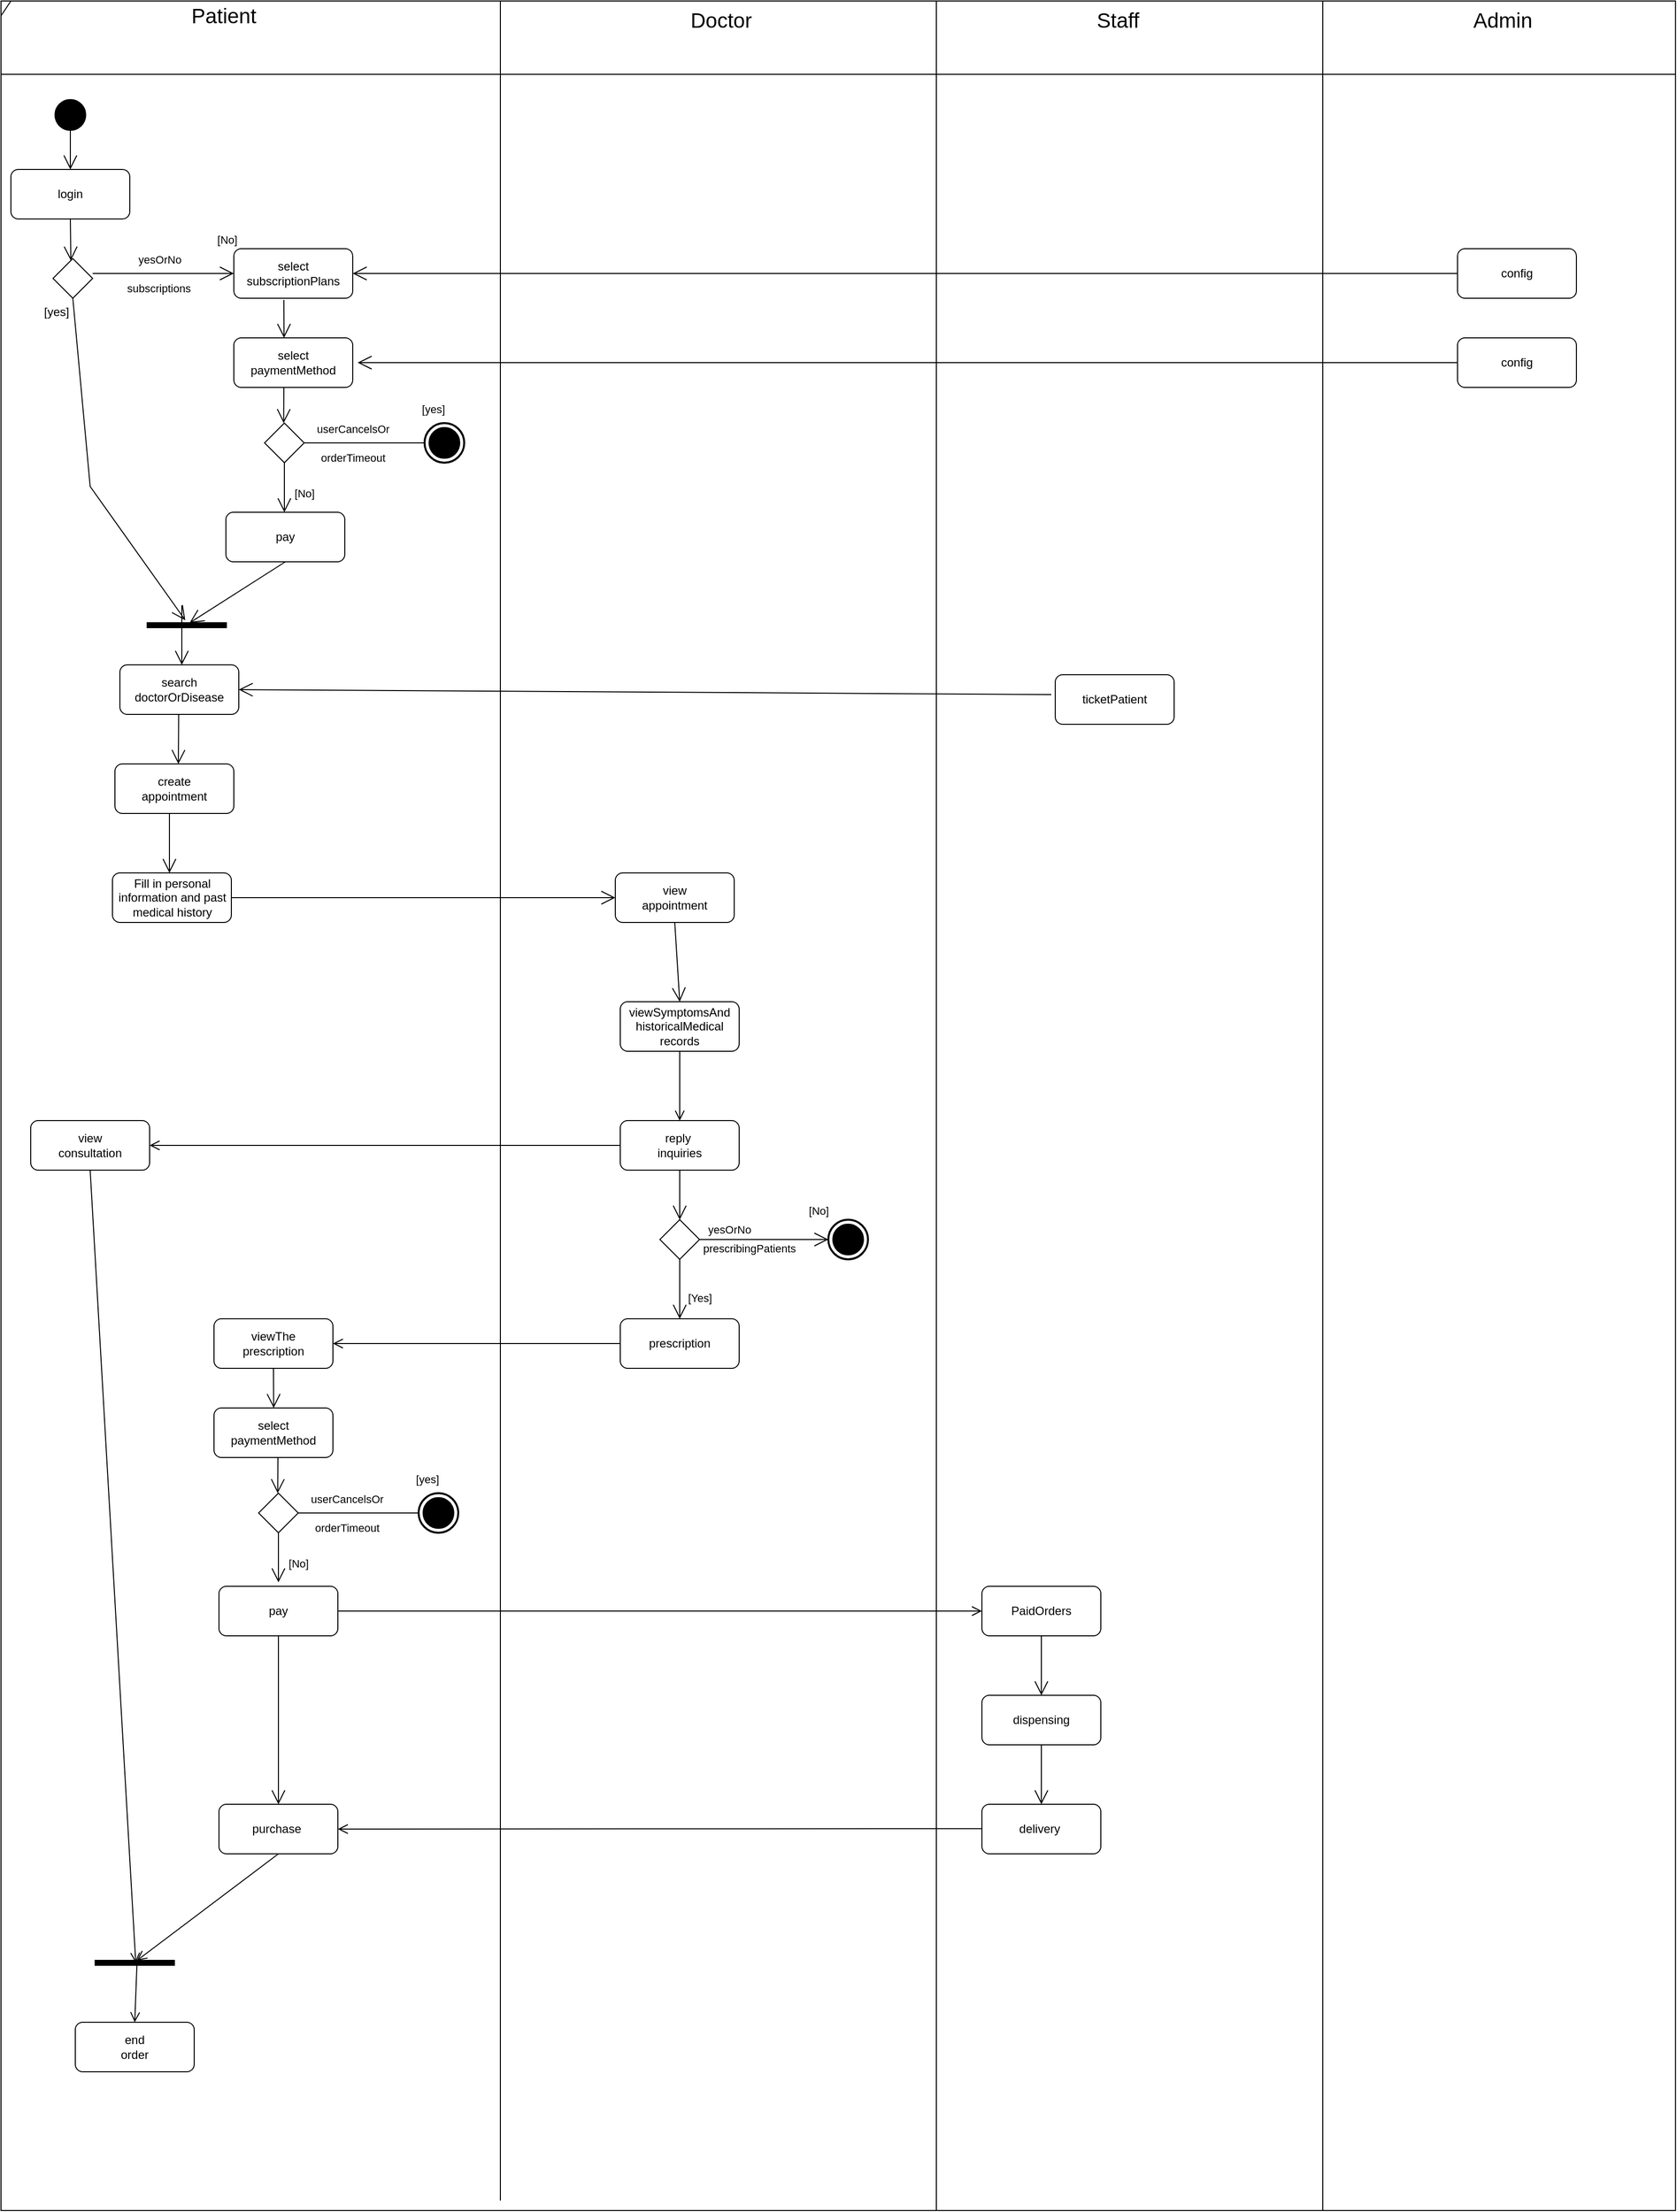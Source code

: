 <mxfile version="20.7.2" type="device"><diagram id="QvW35SnmvvudMFi4s6C6" name="page-1"><mxGraphModel dx="1643" dy="1849" grid="1" gridSize="10" guides="1" tooltips="1" connect="1" arrows="1" fold="1" page="1" pageScale="1" pageWidth="827" pageHeight="1169" math="0" shadow="0"><root><mxCell id="0"/><mxCell id="1" parent="0"/><mxCell id="pbCAPlPlWJSM7yvRWdm--2" value="" style="shape=ellipse;html=1;fillColor=strokeColor;strokeWidth=2;verticalLabelPosition=bottom;verticalAlignment=top;perimeter=ellipsePerimeter;" parent="1" vertex="1"><mxGeometry x="525" y="-610" width="30" height="30" as="geometry"/></mxCell><mxCell id="pbCAPlPlWJSM7yvRWdm--3" value="login" style="shape=rect;html=1;rounded=1;whiteSpace=wrap;align=center;" parent="1" vertex="1"><mxGeometry x="480" y="-540" width="120" height="50" as="geometry"/></mxCell><mxCell id="pbCAPlPlWJSM7yvRWdm--4" style="edgeStyle=orthogonalEdgeStyle;rounded=0;orthogonalLoop=1;jettySize=auto;html=1;exitX=0.5;exitY=1;exitDx=0;exitDy=0;" parent="1" source="pbCAPlPlWJSM7yvRWdm--3" target="pbCAPlPlWJSM7yvRWdm--3" edge="1"><mxGeometry relative="1" as="geometry"/></mxCell><mxCell id="pbCAPlPlWJSM7yvRWdm--15" value="" style="endArrow=open;endFill=1;endSize=12;html=1;rounded=0;exitX=0.5;exitY=1;exitDx=0;exitDy=0;entryX=0.5;entryY=0;entryDx=0;entryDy=0;" parent="1" source="pbCAPlPlWJSM7yvRWdm--2" target="pbCAPlPlWJSM7yvRWdm--3" edge="1"><mxGeometry width="160" relative="1" as="geometry"><mxPoint x="260" y="-420" as="sourcePoint"/><mxPoint x="420" y="-420" as="targetPoint"/></mxGeometry></mxCell><mxCell id="pbCAPlPlWJSM7yvRWdm--16" value="" style="endArrow=open;endFill=1;endSize=12;html=1;rounded=0;exitX=0.5;exitY=1;exitDx=0;exitDy=0;" parent="1" source="pbCAPlPlWJSM7yvRWdm--3" edge="1"><mxGeometry width="160" relative="1" as="geometry"><mxPoint x="297.5" y="-318" as="sourcePoint"/><mxPoint x="540.5" y="-448" as="targetPoint"/></mxGeometry></mxCell><mxCell id="pbCAPlPlWJSM7yvRWdm--23" value="" style="endArrow=open;endFill=1;endSize=12;html=1;rounded=0;" parent="1" edge="1"><mxGeometry width="160" relative="1" as="geometry"><mxPoint x="640" y="110" as="sourcePoint"/><mxPoint x="640" y="170" as="targetPoint"/></mxGeometry></mxCell><mxCell id="pbCAPlPlWJSM7yvRWdm--24" value="&lt;div&gt;Fill in personal information and past medical history&lt;/div&gt;" style="shape=rect;html=1;rounded=1;whiteSpace=wrap;align=center;" parent="1" vertex="1"><mxGeometry x="582.5" y="170" width="120" height="50" as="geometry"/></mxCell><mxCell id="pbCAPlPlWJSM7yvRWdm--26" value="ticketPatient" style="shape=rect;html=1;rounded=1;whiteSpace=wrap;align=center;" parent="1" vertex="1"><mxGeometry x="1534" y="-30" width="120" height="50" as="geometry"/></mxCell><mxCell id="pbCAPlPlWJSM7yvRWdm--31" value="&lt;div&gt;viewSymptomsAnd historicalMedical records&lt;/div&gt;" style="shape=rect;html=1;rounded=1;whiteSpace=wrap;align=center;" parent="1" vertex="1"><mxGeometry x="1095" y="300" width="120" height="50" as="geometry"/></mxCell><mxCell id="pbCAPlPlWJSM7yvRWdm--32" value="&lt;div&gt;view&lt;/div&gt;&lt;div&gt;consultation&lt;/div&gt;" style="shape=rect;html=1;rounded=1;whiteSpace=wrap;align=center;" parent="1" vertex="1"><mxGeometry x="500" y="420" width="120" height="50" as="geometry"/></mxCell><mxCell id="pbCAPlPlWJSM7yvRWdm--33" value="" style="endArrow=open;startArrow=none;endFill=0;startFill=0;endSize=8;html=1;verticalAlign=bottom;labelBackgroundColor=none;strokeWidth=1;rounded=0;exitX=0.5;exitY=1;exitDx=0;exitDy=0;entryX=0.5;entryY=0;entryDx=0;entryDy=0;" parent="1" source="pbCAPlPlWJSM7yvRWdm--31" target="pbCAPlPlWJSM7yvRWdm--73" edge="1"><mxGeometry width="160" relative="1" as="geometry"><mxPoint x="737.5" y="335" as="sourcePoint"/><mxPoint x="1155" y="400" as="targetPoint"/></mxGeometry></mxCell><mxCell id="pbCAPlPlWJSM7yvRWdm--34" value="" style="endArrow=open;startArrow=none;endFill=0;startFill=0;endSize=8;html=1;verticalAlign=bottom;labelBackgroundColor=none;strokeWidth=1;rounded=0;exitX=0;exitY=0.5;exitDx=0;exitDy=0;entryX=1;entryY=0.5;entryDx=0;entryDy=0;" parent="1" source="pbCAPlPlWJSM7yvRWdm--73" target="pbCAPlPlWJSM7yvRWdm--32" edge="1"><mxGeometry width="160" relative="1" as="geometry"><mxPoint x="1095" y="475" as="sourcePoint"/><mxPoint x="1165" y="470" as="targetPoint"/></mxGeometry></mxCell><mxCell id="pbCAPlPlWJSM7yvRWdm--35" value="&lt;div&gt;viewThe&lt;/div&gt;&lt;div&gt;prescription&lt;/div&gt;" style="shape=rect;html=1;rounded=1;whiteSpace=wrap;align=center;" parent="1" vertex="1"><mxGeometry x="685" y="620" width="120" height="50" as="geometry"/></mxCell><mxCell id="pbCAPlPlWJSM7yvRWdm--37" value="" style="edgeStyle=elbowEdgeStyle;html=1;elbow=horizontal;align=right;verticalAlign=bottom;endArrow=none;rounded=0;labelBackgroundColor=none;startArrow=open;startSize=12;" parent="1" edge="1"><mxGeometry relative="1" as="geometry"><mxPoint x="745" y="670" as="targetPoint"/><mxPoint x="745.217" y="710" as="sourcePoint"/></mxGeometry></mxCell><mxCell id="pbCAPlPlWJSM7yvRWdm--48" value="" style="line;strokeWidth=1;fillColor=none;align=left;verticalAlign=middle;spacingTop=-1;spacingLeft=3;spacingRight=3;rotatable=0;labelPosition=right;points=[];portConstraint=eastwest;strokeColor=inherit;direction=south;" parent="1" vertex="1"><mxGeometry x="970" y="-710" width="8" height="2220" as="geometry"/></mxCell><mxCell id="pbCAPlPlWJSM7yvRWdm--49" value="" style="line;strokeWidth=1;fillColor=none;align=left;verticalAlign=middle;spacingTop=-1;spacingLeft=3;spacingRight=3;rotatable=0;labelPosition=right;points=[];portConstraint=eastwest;strokeColor=inherit;direction=south;" parent="1" vertex="1"><mxGeometry x="1410" y="-710" width="8" height="2230" as="geometry"/></mxCell><mxCell id="pbCAPlPlWJSM7yvRWdm--50" value="Doctor" style="text;strokeColor=none;fillColor=none;align=left;verticalAlign=top;spacingLeft=4;spacingRight=4;overflow=hidden;rotatable=0;points=[[0,0.5],[1,0.5]];portConstraint=eastwest;fontSize=21;" parent="1" vertex="1"><mxGeometry x="1160" y="-710" width="100" height="26" as="geometry"/></mxCell><mxCell id="pbCAPlPlWJSM7yvRWdm--51" value="Staff" style="text;strokeColor=none;fillColor=none;align=left;verticalAlign=top;spacingLeft=4;spacingRight=4;overflow=hidden;rotatable=0;points=[[0,0.5],[1,0.5]];portConstraint=eastwest;fontSize=21;" parent="1" vertex="1"><mxGeometry x="1570" y="-710" width="100" height="26" as="geometry"/></mxCell><mxCell id="pbCAPlPlWJSM7yvRWdm--60" value="pay" style="shape=rect;html=1;rounded=1;whiteSpace=wrap;align=center;" parent="1" vertex="1"><mxGeometry x="690" y="890" width="120" height="50" as="geometry"/></mxCell><mxCell id="pbCAPlPlWJSM7yvRWdm--61" value="PaidOrders" style="shape=rect;html=1;rounded=1;whiteSpace=wrap;align=center;" parent="1" vertex="1"><mxGeometry x="1460" y="890" width="120" height="50" as="geometry"/></mxCell><mxCell id="pbCAPlPlWJSM7yvRWdm--62" value="" style="endArrow=open;startArrow=none;endFill=0;startFill=0;endSize=8;html=1;verticalAlign=bottom;labelBackgroundColor=none;strokeWidth=1;rounded=0;exitX=1;exitY=0.5;exitDx=0;exitDy=0;entryX=0;entryY=0.5;entryDx=0;entryDy=0;" parent="1" source="pbCAPlPlWJSM7yvRWdm--60" target="pbCAPlPlWJSM7yvRWdm--61" edge="1"><mxGeometry width="160" relative="1" as="geometry"><mxPoint x="737.5" y="845" as="sourcePoint"/><mxPoint x="1495" y="845" as="targetPoint"/></mxGeometry></mxCell><mxCell id="pbCAPlPlWJSM7yvRWdm--63" value="" style="shape=rhombus;html=1;verticalLabelPosition=bottom;verticalAlignment=top;" parent="1" vertex="1"><mxGeometry x="1135" y="520" width="40" height="40" as="geometry"/></mxCell><mxCell id="pbCAPlPlWJSM7yvRWdm--64" value="" style="edgeStyle=elbowEdgeStyle;html=1;elbow=horizontal;align=right;verticalAlign=bottom;endArrow=none;rounded=0;labelBackgroundColor=none;startArrow=open;startSize=12;entryX=0.5;entryY=1;entryDx=0;entryDy=0;" parent="1" source="pbCAPlPlWJSM7yvRWdm--63" target="pbCAPlPlWJSM7yvRWdm--73" edge="1"><mxGeometry relative="1" as="geometry"><mxPoint x="1155" y="480" as="targetPoint"/></mxGeometry></mxCell><mxCell id="pbCAPlPlWJSM7yvRWdm--65" value="[No]" style="edgeStyle=elbowEdgeStyle;html=1;elbow=vertical;verticalAlign=bottom;endArrow=open;rounded=0;labelBackgroundColor=none;endSize=12;" parent="1" source="pbCAPlPlWJSM7yvRWdm--63" edge="1"><mxGeometry x="0.843" y="20" relative="1" as="geometry"><mxPoint x="1305" y="540" as="targetPoint"/><mxPoint as="offset"/></mxGeometry></mxCell><mxCell id="pbCAPlPlWJSM7yvRWdm--66" value="&lt;div&gt;&lt;span style=&quot;font-size: 11px;&quot;&gt;yesOrNo&lt;/span&gt;&lt;/div&gt;" style="edgeLabel;html=1;align=center;verticalAlign=middle;resizable=0;points=[];" parent="pbCAPlPlWJSM7yvRWdm--65" vertex="1" connectable="0"><mxGeometry x="-0.586" y="2" relative="1" as="geometry"><mxPoint x="3" y="-8" as="offset"/></mxGeometry></mxCell><mxCell id="pbCAPlPlWJSM7yvRWdm--67" value="&lt;div&gt;&lt;span style=&quot;font-size: 11px;&quot;&gt;prescribingPatients&lt;/span&gt;&lt;/div&gt;" style="edgeLabel;html=1;align=center;verticalAlign=middle;resizable=0;points=[];" parent="pbCAPlPlWJSM7yvRWdm--65" vertex="1" connectable="0"><mxGeometry x="-0.463" y="-4" relative="1" as="geometry"><mxPoint x="15" y="5" as="offset"/></mxGeometry></mxCell><mxCell id="pbCAPlPlWJSM7yvRWdm--68" value="[Yes]" style="edgeStyle=elbowEdgeStyle;html=1;elbow=vertical;verticalAlign=bottom;endArrow=open;rounded=0;labelBackgroundColor=none;endSize=12;exitX=0.5;exitY=1;exitDx=0;exitDy=0;entryX=0.5;entryY=0;entryDx=0;entryDy=0;" parent="1" source="pbCAPlPlWJSM7yvRWdm--63" target="pbCAPlPlWJSM7yvRWdm--70" edge="1"><mxGeometry x="0.6" y="20" relative="1" as="geometry"><mxPoint x="1155" y="610" as="targetPoint"/><mxPoint as="offset"/></mxGeometry></mxCell><mxCell id="pbCAPlPlWJSM7yvRWdm--69" value="" style="html=1;shape=mxgraph.sysml.actFinal;strokeWidth=2;verticalLabelPosition=bottom;verticalAlignment=top;" parent="1" vertex="1"><mxGeometry x="1305" y="520" width="40" height="40" as="geometry"/></mxCell><mxCell id="pbCAPlPlWJSM7yvRWdm--70" value="prescription" style="shape=rect;html=1;rounded=1;whiteSpace=wrap;align=center;" parent="1" vertex="1"><mxGeometry x="1095" y="620" width="120" height="50" as="geometry"/></mxCell><mxCell id="pbCAPlPlWJSM7yvRWdm--71" value="" style="endArrow=open;endFill=1;endSize=12;html=1;rounded=0;entryX=0.5;entryY=0;entryDx=0;entryDy=0;exitX=0.5;exitY=1;exitDx=0;exitDy=0;" parent="1" source="pbCAPlPlWJSM7yvRWdm--81" target="pbCAPlPlWJSM7yvRWdm--31" edge="1"><mxGeometry width="160" relative="1" as="geometry"><mxPoint x="662.5" y="310" as="sourcePoint"/><mxPoint x="672.5" y="320" as="targetPoint"/></mxGeometry></mxCell><mxCell id="pbCAPlPlWJSM7yvRWdm--72" value="" style="endArrow=open;startArrow=none;endFill=0;startFill=0;endSize=8;html=1;verticalAlign=bottom;labelBackgroundColor=none;strokeWidth=1;rounded=0;exitX=0;exitY=0.5;exitDx=0;exitDy=0;entryX=1;entryY=0.5;entryDx=0;entryDy=0;" parent="1" source="pbCAPlPlWJSM7yvRWdm--70" target="pbCAPlPlWJSM7yvRWdm--35" edge="1"><mxGeometry width="160" relative="1" as="geometry"><mxPoint x="1105" y="485" as="sourcePoint"/><mxPoint x="737.5" y="485" as="targetPoint"/></mxGeometry></mxCell><mxCell id="pbCAPlPlWJSM7yvRWdm--73" value="&lt;div&gt;reply&amp;nbsp;&lt;/div&gt;&lt;div&gt;inquiries&lt;/div&gt;" style="shape=rect;html=1;rounded=1;whiteSpace=wrap;align=center;" parent="1" vertex="1"><mxGeometry x="1095" y="420" width="120" height="50" as="geometry"/></mxCell><mxCell id="pbCAPlPlWJSM7yvRWdm--74" value="end&lt;br&gt;order" style="shape=rect;html=1;rounded=1;whiteSpace=wrap;align=center;" parent="1" vertex="1"><mxGeometry x="545" y="1330" width="120" height="50" as="geometry"/></mxCell><mxCell id="pbCAPlPlWJSM7yvRWdm--75" value="" style="html=1;points=[];perimeter=orthogonalPerimeter;fillColor=strokeColor;fontSize=21;rotation=90;" parent="1" vertex="1"><mxGeometry x="602.5" y="1230" width="5" height="80" as="geometry"/></mxCell><mxCell id="pbCAPlPlWJSM7yvRWdm--76" value="" style="endArrow=open;startArrow=none;endFill=0;startFill=0;endSize=8;html=1;verticalAlign=bottom;labelBackgroundColor=none;strokeWidth=1;rounded=0;exitX=0.5;exitY=1;exitDx=0;exitDy=0;entryX=0.038;entryY=0.473;entryDx=0;entryDy=0;entryPerimeter=0;" parent="1" source="xQk9-gsKC8i53oUVYNWh-26" target="pbCAPlPlWJSM7yvRWdm--75" edge="1"><mxGeometry width="160" relative="1" as="geometry"><mxPoint x="787.5" y="1125" as="sourcePoint"/><mxPoint x="1495" y="1125" as="targetPoint"/></mxGeometry></mxCell><mxCell id="pbCAPlPlWJSM7yvRWdm--77" value="" style="endArrow=open;startArrow=none;endFill=0;startFill=0;endSize=8;html=1;verticalAlign=bottom;labelBackgroundColor=none;strokeWidth=1;rounded=0;exitX=0.5;exitY=1;exitDx=0;exitDy=0;" parent="1" source="pbCAPlPlWJSM7yvRWdm--32" edge="1"><mxGeometry width="160" relative="1" as="geometry"><mxPoint x="1105" y="455" as="sourcePoint"/><mxPoint x="606" y="1270" as="targetPoint"/></mxGeometry></mxCell><mxCell id="pbCAPlPlWJSM7yvRWdm--78" value="" style="endArrow=open;startArrow=none;endFill=0;startFill=0;endSize=8;html=1;verticalAlign=bottom;labelBackgroundColor=none;strokeWidth=1;rounded=0;exitX=1.049;exitY=0.473;exitDx=0;exitDy=0;entryX=0.5;entryY=0;entryDx=0;entryDy=0;exitPerimeter=0;" parent="1" source="pbCAPlPlWJSM7yvRWdm--75" target="pbCAPlPlWJSM7yvRWdm--74" edge="1"><mxGeometry width="160" relative="1" as="geometry"><mxPoint x="785" y="1150" as="sourcePoint"/><mxPoint x="617.16" y="1277.69" as="targetPoint"/></mxGeometry></mxCell><mxCell id="pbCAPlPlWJSM7yvRWdm--79" value="" style="endArrow=open;endFill=1;endSize=12;html=1;rounded=0;entryX=1;entryY=0.5;entryDx=0;entryDy=0;" parent="1" edge="1" target="HXqMTmfbef0m7a2xJw_i-9"><mxGeometry width="160" relative="1" as="geometry"><mxPoint x="1530" y="-10" as="sourcePoint"/><mxPoint x="810" y="150" as="targetPoint"/></mxGeometry></mxCell><mxCell id="pbCAPlPlWJSM7yvRWdm--81" value="&lt;div&gt;view&lt;/div&gt;&lt;div&gt;appointment&lt;/div&gt;" style="shape=rect;html=1;rounded=1;whiteSpace=wrap;align=center;" parent="1" vertex="1"><mxGeometry x="1090" y="170" width="120" height="50" as="geometry"/></mxCell><mxCell id="pbCAPlPlWJSM7yvRWdm--82" value="" style="endArrow=open;endFill=1;endSize=12;html=1;rounded=0;entryX=0;entryY=0.5;entryDx=0;entryDy=0;exitX=1;exitY=0.5;exitDx=0;exitDy=0;" parent="1" source="pbCAPlPlWJSM7yvRWdm--24" target="pbCAPlPlWJSM7yvRWdm--81" edge="1"><mxGeometry width="160" relative="1" as="geometry"><mxPoint x="672.5" y="370.0" as="sourcePoint"/><mxPoint x="672.5" y="440.0" as="targetPoint"/></mxGeometry></mxCell><mxCell id="pbCAPlPlWJSM7yvRWdm--89" value="" style="shape=rhombus;html=1;verticalLabelPosition=bottom;verticalAlignment=top;" parent="1" vertex="1"><mxGeometry x="522.5" y="-450" width="40" height="40" as="geometry"/></mxCell><mxCell id="pbCAPlPlWJSM7yvRWdm--90" value="[No]" style="edgeStyle=elbowEdgeStyle;html=1;elbow=vertical;verticalAlign=bottom;endArrow=open;rounded=0;labelBackgroundColor=none;endSize=12;entryX=0;entryY=0.5;entryDx=0;entryDy=0;" parent="1" source="pbCAPlPlWJSM7yvRWdm--89" edge="1" target="pbCAPlPlWJSM7yvRWdm--94"><mxGeometry x="0.894" y="25" relative="1" as="geometry"><mxPoint x="692.5" y="-430" as="targetPoint"/><mxPoint as="offset"/><Array as="points"/></mxGeometry></mxCell><mxCell id="pbCAPlPlWJSM7yvRWdm--91" value="&lt;div&gt;&lt;span style=&quot;font-size: 11px;&quot;&gt;yesOrNo&lt;/span&gt;&lt;/div&gt;" style="edgeLabel;html=1;align=center;verticalAlign=middle;resizable=0;points=[];" parent="pbCAPlPlWJSM7yvRWdm--90" vertex="1" connectable="0"><mxGeometry x="-0.586" y="2" relative="1" as="geometry"><mxPoint x="38" y="-12" as="offset"/></mxGeometry></mxCell><mxCell id="pbCAPlPlWJSM7yvRWdm--92" value="&lt;span style=&quot;font-size: 11px;&quot;&gt;subscriptions&lt;/span&gt;" style="edgeLabel;html=1;align=center;verticalAlign=middle;resizable=0;points=[];" parent="pbCAPlPlWJSM7yvRWdm--90" vertex="1" connectable="0"><mxGeometry x="-0.463" y="-4" relative="1" as="geometry"><mxPoint x="28" y="11" as="offset"/></mxGeometry></mxCell><mxCell id="pbCAPlPlWJSM7yvRWdm--94" value="select&lt;br&gt;subscriptionPlans" style="shape=rect;html=1;rounded=1;whiteSpace=wrap;align=center;" parent="1" vertex="1"><mxGeometry x="705" y="-460" width="120" height="50" as="geometry"/></mxCell><mxCell id="HXqMTmfbef0m7a2xJw_i-1" value="pay" style="shape=rect;html=1;rounded=1;whiteSpace=wrap;align=center;" vertex="1" parent="1"><mxGeometry x="697" y="-194" width="120" height="50" as="geometry"/></mxCell><mxCell id="HXqMTmfbef0m7a2xJw_i-2" value="" style="shape=rhombus;html=1;verticalLabelPosition=bottom;verticalAlignment=top;" vertex="1" parent="1"><mxGeometry x="736" y="-284" width="40" height="40" as="geometry"/></mxCell><mxCell id="HXqMTmfbef0m7a2xJw_i-4" value="[yes]" style="edgeStyle=elbowEdgeStyle;html=1;elbow=vertical;verticalAlign=bottom;endArrow=open;rounded=0;labelBackgroundColor=none;endSize=12;entryX=1;entryY=0.5;entryDx=0;entryDy=0;entryPerimeter=0;" edge="1" parent="1" source="HXqMTmfbef0m7a2xJw_i-2" target="HXqMTmfbef0m7a2xJw_i-8"><mxGeometry x="0.609" y="25" relative="1" as="geometry"><mxPoint x="906" y="-264" as="targetPoint"/><mxPoint as="offset"/></mxGeometry></mxCell><mxCell id="HXqMTmfbef0m7a2xJw_i-5" value="&lt;div&gt;&lt;span style=&quot;font-size: 11px;&quot;&gt;userCancelsOr&lt;/span&gt;&lt;/div&gt;" style="edgeLabel;html=1;align=center;verticalAlign=middle;resizable=0;points=[];" vertex="1" connectable="0" parent="HXqMTmfbef0m7a2xJw_i-4"><mxGeometry x="-0.586" y="2" relative="1" as="geometry"><mxPoint x="15" y="-12" as="offset"/></mxGeometry></mxCell><mxCell id="HXqMTmfbef0m7a2xJw_i-6" value="&lt;div&gt;&lt;span style=&quot;font-size: 11px;&quot;&gt;or&lt;/span&gt;derTimeout&lt;/div&gt;" style="edgeLabel;html=1;align=center;verticalAlign=middle;resizable=0;points=[];" vertex="1" connectable="0" parent="HXqMTmfbef0m7a2xJw_i-4"><mxGeometry x="-0.463" y="-4" relative="1" as="geometry"><mxPoint x="5" y="11" as="offset"/></mxGeometry></mxCell><mxCell id="HXqMTmfbef0m7a2xJw_i-7" value="[No]" style="edgeStyle=elbowEdgeStyle;html=1;elbow=vertical;verticalAlign=bottom;endArrow=open;rounded=0;labelBackgroundColor=none;endSize=12;exitX=0.5;exitY=1;exitDx=0;exitDy=0;" edge="1" parent="1" source="HXqMTmfbef0m7a2xJw_i-2"><mxGeometry x="0.6" y="20" relative="1" as="geometry"><mxPoint x="756" y="-194" as="targetPoint"/><mxPoint as="offset"/></mxGeometry></mxCell><mxCell id="HXqMTmfbef0m7a2xJw_i-8" value="" style="html=1;shape=mxgraph.sysml.actFinal;strokeWidth=2;verticalLabelPosition=bottom;verticalAlignment=top;" vertex="1" parent="1"><mxGeometry x="897.5" y="-284" width="40" height="40" as="geometry"/></mxCell><mxCell id="HXqMTmfbef0m7a2xJw_i-9" value="search&lt;br&gt;doctorOrDisease" style="shape=rect;html=1;rounded=1;whiteSpace=wrap;align=center;" vertex="1" parent="1"><mxGeometry x="590" y="-40" width="120" height="50" as="geometry"/></mxCell><mxCell id="HXqMTmfbef0m7a2xJw_i-10" value="" style="html=1;points=[];perimeter=orthogonalPerimeter;fillColor=strokeColor;rotation=90;" vertex="1" parent="1"><mxGeometry x="655" y="-120" width="5" height="80" as="geometry"/></mxCell><mxCell id="HXqMTmfbef0m7a2xJw_i-11" value="" style="endArrow=open;endFill=1;endSize=12;html=1;rounded=0;entryX=-0.511;entryY=0.519;entryDx=0;entryDy=0;entryPerimeter=0;exitX=0.5;exitY=1;exitDx=0;exitDy=0;" edge="1" parent="1" source="pbCAPlPlWJSM7yvRWdm--89" target="HXqMTmfbef0m7a2xJw_i-10"><mxGeometry width="160" relative="1" as="geometry"><mxPoint x="910" y="-80" as="sourcePoint"/><mxPoint x="720.34" y="438.275" as="targetPoint"/><Array as="points"><mxPoint x="560" y="-220"/></Array></mxGeometry></mxCell><mxCell id="HXqMTmfbef0m7a2xJw_i-18" value="" style="endArrow=open;endFill=1;endSize=12;html=1;rounded=0;exitX=0.5;exitY=1;exitDx=0;exitDy=0;entryX=0.031;entryY=0.464;entryDx=0;entryDy=0;entryPerimeter=0;" edge="1" parent="1" source="HXqMTmfbef0m7a2xJw_i-1" target="HXqMTmfbef0m7a2xJw_i-10"><mxGeometry width="160" relative="1" as="geometry"><mxPoint x="557.5" y="-240" as="sourcePoint"/><mxPoint x="662.5" y="-90" as="targetPoint"/></mxGeometry></mxCell><mxCell id="HXqMTmfbef0m7a2xJw_i-22" value="[yes]" style="text;strokeColor=none;fillColor=none;align=left;verticalAlign=top;spacingLeft=4;spacingRight=4;overflow=hidden;rotatable=0;points=[[0,0.5],[1,0.5]];portConstraint=eastwest;" vertex="1" parent="1"><mxGeometry x="507.5" y="-410" width="100" height="26" as="geometry"/></mxCell><mxCell id="HXqMTmfbef0m7a2xJw_i-24" value="" style="endArrow=open;endFill=1;endSize=12;html=1;rounded=0;" edge="1" parent="1"><mxGeometry width="160" relative="1" as="geometry"><mxPoint x="652.5" y="-100.0" as="sourcePoint"/><mxPoint x="652.5" y="-40" as="targetPoint"/></mxGeometry></mxCell><mxCell id="HXqMTmfbef0m7a2xJw_i-27" value="" style="endArrow=open;endFill=1;endSize=12;html=1;rounded=0;" edge="1" parent="1"><mxGeometry width="160" relative="1" as="geometry"><mxPoint x="649.31" y="10.0" as="sourcePoint"/><mxPoint x="649" y="60" as="targetPoint"/></mxGeometry></mxCell><mxCell id="xQk9-gsKC8i53oUVYNWh-4" value="select&lt;br&gt;paymentMethod" style="shape=rect;html=1;rounded=1;whiteSpace=wrap;align=center;" vertex="1" parent="1"><mxGeometry x="705" y="-370" width="120" height="50" as="geometry"/></mxCell><mxCell id="xQk9-gsKC8i53oUVYNWh-7" value="" style="edgeStyle=elbowEdgeStyle;html=1;elbow=horizontal;align=right;verticalAlign=bottom;endArrow=none;rounded=0;labelBackgroundColor=none;startArrow=open;startSize=12;exitX=0.688;exitY=0.096;exitDx=0;exitDy=0;exitPerimeter=0;" edge="1" parent="1"><mxGeometry relative="1" as="geometry"><mxPoint x="756" y="-320" as="targetPoint"/><mxPoint x="755.26" y="-284.0" as="sourcePoint"/></mxGeometry></mxCell><mxCell id="xQk9-gsKC8i53oUVYNWh-8" value="" style="edgeStyle=elbowEdgeStyle;html=1;elbow=horizontal;align=right;verticalAlign=bottom;endArrow=none;rounded=0;labelBackgroundColor=none;startArrow=open;startSize=12;entryX=0.434;entryY=1.035;entryDx=0;entryDy=0;entryPerimeter=0;" edge="1" parent="1"><mxGeometry relative="1" as="geometry"><mxPoint x="755.74" y="-408.25" as="targetPoint"/><mxPoint x="755.66" y="-370" as="sourcePoint"/></mxGeometry></mxCell><mxCell id="xQk9-gsKC8i53oUVYNWh-9" value="create&lt;br&gt;appointment" style="shape=rect;html=1;rounded=1;whiteSpace=wrap;align=center;" vertex="1" parent="1"><mxGeometry x="585" y="60" width="120" height="50" as="geometry"/></mxCell><mxCell id="xQk9-gsKC8i53oUVYNWh-10" value="Admin " style="text;strokeColor=none;fillColor=none;align=left;verticalAlign=top;spacingLeft=4;spacingRight=4;overflow=hidden;rotatable=0;points=[[0,0.5],[1,0.5]];portConstraint=eastwest;fontSize=21;" vertex="1" parent="1"><mxGeometry x="1950" y="-710" width="100" height="26" as="geometry"/></mxCell><mxCell id="xQk9-gsKC8i53oUVYNWh-11" value="config" style="shape=rect;html=1;rounded=1;whiteSpace=wrap;align=center;" vertex="1" parent="1"><mxGeometry x="1940" y="-460" width="120" height="50" as="geometry"/></mxCell><mxCell id="xQk9-gsKC8i53oUVYNWh-12" value="" style="endArrow=open;endFill=1;endSize=12;html=1;rounded=0;exitX=0;exitY=0.5;exitDx=0;exitDy=0;entryX=1;entryY=0.5;entryDx=0;entryDy=0;" edge="1" parent="1" source="xQk9-gsKC8i53oUVYNWh-11" target="pbCAPlPlWJSM7yvRWdm--94"><mxGeometry width="160" relative="1" as="geometry"><mxPoint x="1905.18" y="-514.6" as="sourcePoint"/><mxPoint x="1040" y="-525" as="targetPoint"/></mxGeometry></mxCell><mxCell id="xQk9-gsKC8i53oUVYNWh-13" value="config" style="shape=rect;html=1;rounded=1;whiteSpace=wrap;align=center;" vertex="1" parent="1"><mxGeometry x="1940" y="-370" width="120" height="50" as="geometry"/></mxCell><mxCell id="xQk9-gsKC8i53oUVYNWh-14" value="" style="endArrow=open;endFill=1;endSize=12;html=1;rounded=0;exitX=0;exitY=0.5;exitDx=0;exitDy=0;" edge="1" parent="1" source="xQk9-gsKC8i53oUVYNWh-13"><mxGeometry width="160" relative="1" as="geometry"><mxPoint x="1905.18" y="-424.6" as="sourcePoint"/><mxPoint x="830" y="-345" as="targetPoint"/></mxGeometry></mxCell><mxCell id="xQk9-gsKC8i53oUVYNWh-15" value="" style="line;strokeWidth=1;fillColor=none;align=left;verticalAlign=middle;spacingTop=-1;spacingLeft=3;spacingRight=3;rotatable=0;labelPosition=right;points=[];portConstraint=eastwest;strokeColor=inherit;direction=south;" vertex="1" parent="1"><mxGeometry x="1800" y="-710" width="8" height="2230" as="geometry"/></mxCell><mxCell id="xQk9-gsKC8i53oUVYNWh-16" value="" style="shape=rhombus;html=1;verticalLabelPosition=bottom;verticalAlignment=top;" vertex="1" parent="1"><mxGeometry x="730" y="796" width="40" height="40" as="geometry"/></mxCell><mxCell id="xQk9-gsKC8i53oUVYNWh-17" value="[yes]" style="edgeStyle=elbowEdgeStyle;html=1;elbow=vertical;verticalAlign=bottom;endArrow=open;rounded=0;labelBackgroundColor=none;endSize=12;entryX=1;entryY=0.5;entryDx=0;entryDy=0;entryPerimeter=0;" edge="1" parent="1" source="xQk9-gsKC8i53oUVYNWh-16" target="xQk9-gsKC8i53oUVYNWh-21"><mxGeometry x="0.609" y="25" relative="1" as="geometry"><mxPoint x="900" y="816" as="targetPoint"/><mxPoint as="offset"/></mxGeometry></mxCell><mxCell id="xQk9-gsKC8i53oUVYNWh-18" value="&lt;div&gt;&lt;span style=&quot;font-size: 11px;&quot;&gt;userCancelsOr&lt;/span&gt;&lt;/div&gt;" style="edgeLabel;html=1;align=center;verticalAlign=middle;resizable=0;points=[];" vertex="1" connectable="0" parent="xQk9-gsKC8i53oUVYNWh-17"><mxGeometry x="-0.586" y="2" relative="1" as="geometry"><mxPoint x="15" y="-12" as="offset"/></mxGeometry></mxCell><mxCell id="xQk9-gsKC8i53oUVYNWh-19" value="&lt;div&gt;&lt;span style=&quot;font-size: 11px;&quot;&gt;or&lt;/span&gt;derTimeout&lt;/div&gt;" style="edgeLabel;html=1;align=center;verticalAlign=middle;resizable=0;points=[];" vertex="1" connectable="0" parent="xQk9-gsKC8i53oUVYNWh-17"><mxGeometry x="-0.463" y="-4" relative="1" as="geometry"><mxPoint x="5" y="11" as="offset"/></mxGeometry></mxCell><mxCell id="xQk9-gsKC8i53oUVYNWh-20" value="[No]" style="edgeStyle=elbowEdgeStyle;html=1;elbow=vertical;verticalAlign=bottom;endArrow=open;rounded=0;labelBackgroundColor=none;endSize=12;exitX=0.5;exitY=1;exitDx=0;exitDy=0;" edge="1" parent="1" source="xQk9-gsKC8i53oUVYNWh-16"><mxGeometry x="0.6" y="20" relative="1" as="geometry"><mxPoint x="750" y="886" as="targetPoint"/><mxPoint as="offset"/></mxGeometry></mxCell><mxCell id="xQk9-gsKC8i53oUVYNWh-21" value="" style="html=1;shape=mxgraph.sysml.actFinal;strokeWidth=2;verticalLabelPosition=bottom;verticalAlignment=top;" vertex="1" parent="1"><mxGeometry x="891.5" y="796" width="40" height="40" as="geometry"/></mxCell><mxCell id="xQk9-gsKC8i53oUVYNWh-22" value="" style="edgeStyle=elbowEdgeStyle;html=1;elbow=horizontal;align=right;verticalAlign=bottom;endArrow=none;rounded=0;labelBackgroundColor=none;startArrow=open;startSize=12;exitX=0.688;exitY=0.096;exitDx=0;exitDy=0;exitPerimeter=0;" edge="1" parent="1"><mxGeometry relative="1" as="geometry"><mxPoint x="750" y="760" as="targetPoint"/><mxPoint x="749.26" y="796" as="sourcePoint"/></mxGeometry></mxCell><mxCell id="xQk9-gsKC8i53oUVYNWh-23" value="select&lt;br style=&quot;border-color: var(--border-color);&quot;&gt;paymentMethod" style="shape=rect;html=1;rounded=1;whiteSpace=wrap;align=center;" vertex="1" parent="1"><mxGeometry x="685" y="710" width="120" height="50" as="geometry"/></mxCell><mxCell id="xQk9-gsKC8i53oUVYNWh-24" value="&lt;div&gt;dispensing&lt;/div&gt;" style="shape=rect;html=1;rounded=1;whiteSpace=wrap;align=center;" vertex="1" parent="1"><mxGeometry x="1460" y="1000" width="120" height="50" as="geometry"/></mxCell><mxCell id="xQk9-gsKC8i53oUVYNWh-25" value="delivery&amp;nbsp;" style="shape=rect;html=1;rounded=1;whiteSpace=wrap;align=center;" vertex="1" parent="1"><mxGeometry x="1460" y="1110" width="120" height="50" as="geometry"/></mxCell><mxCell id="xQk9-gsKC8i53oUVYNWh-26" value="purchase&amp;nbsp;" style="shape=rect;html=1;rounded=1;whiteSpace=wrap;align=center;" vertex="1" parent="1"><mxGeometry x="690" y="1110" width="120" height="50" as="geometry"/></mxCell><mxCell id="xQk9-gsKC8i53oUVYNWh-28" value="" style="edgeStyle=elbowEdgeStyle;html=1;elbow=horizontal;align=right;verticalAlign=bottom;endArrow=none;rounded=0;labelBackgroundColor=none;startArrow=open;startSize=12;exitX=0.5;exitY=0;exitDx=0;exitDy=0;" edge="1" parent="1" source="xQk9-gsKC8i53oUVYNWh-26"><mxGeometry relative="1" as="geometry"><mxPoint x="749.78" y="940" as="targetPoint"/><mxPoint x="749.997" y="980" as="sourcePoint"/></mxGeometry></mxCell><mxCell id="xQk9-gsKC8i53oUVYNWh-29" value="" style="endArrow=open;startArrow=none;endFill=0;startFill=0;endSize=8;html=1;verticalAlign=bottom;labelBackgroundColor=none;strokeWidth=1;rounded=0;exitX=0;exitY=0.5;exitDx=0;exitDy=0;entryX=1;entryY=0.5;entryDx=0;entryDy=0;" edge="1" parent="1" target="xQk9-gsKC8i53oUVYNWh-26"><mxGeometry width="160" relative="1" as="geometry"><mxPoint x="1460" y="1134.57" as="sourcePoint"/><mxPoint x="1170.0" y="1134.57" as="targetPoint"/></mxGeometry></mxCell><mxCell id="xQk9-gsKC8i53oUVYNWh-30" value="" style="edgeStyle=elbowEdgeStyle;html=1;elbow=horizontal;align=right;verticalAlign=bottom;endArrow=none;rounded=0;labelBackgroundColor=none;startArrow=open;startSize=12;" edge="1" parent="1"><mxGeometry relative="1" as="geometry"><mxPoint x="1519.57" y="940" as="targetPoint"/><mxPoint x="1520" y="1000" as="sourcePoint"/></mxGeometry></mxCell><mxCell id="xQk9-gsKC8i53oUVYNWh-31" value="" style="edgeStyle=elbowEdgeStyle;html=1;elbow=horizontal;align=right;verticalAlign=bottom;endArrow=none;rounded=0;labelBackgroundColor=none;startArrow=open;startSize=12;" edge="1" parent="1"><mxGeometry relative="1" as="geometry"><mxPoint x="1519.57" y="1050" as="targetPoint"/><mxPoint x="1520" y="1110" as="sourcePoint"/></mxGeometry></mxCell><mxCell id="F8Bd-IrqTSLoyLRPwRh9-1" value="Patient" style="text;align=center;fontStyle=0;verticalAlign=middle;spacingLeft=3;spacingRight=3;strokeColor=none;rotatable=0;points=[[0,0.5],[1,0.5]];portConstraint=eastwest;fontSize=21;" vertex="1" parent="1"><mxGeometry x="655" y="-710" width="80" height="26" as="geometry"/></mxCell><mxCell id="jxeOOjnZkbf0bAfMOp8L-1" value="" style="shape=umlFrame;whiteSpace=wrap;html=1;width=10;height=15;boundedLbl=1;verticalAlign=middle;align=left;spacingLeft=5;fontSize=14;" vertex="1" parent="1"><mxGeometry x="470" y="-710" width="1690" height="2230" as="geometry"/></mxCell><mxCell id="rVVoGP7_ETQRpssPoNlx-1" value="" style="line;strokeWidth=1;fillColor=none;align=left;verticalAlign=middle;spacingTop=-1;spacingLeft=3;spacingRight=3;rotatable=0;labelPosition=right;points=[];portConstraint=eastwest;strokeColor=inherit;" vertex="1" parent="1"><mxGeometry x="470" y="-640" width="1690" height="8" as="geometry"/></mxCell></root></mxGraphModel></diagram></mxfile>